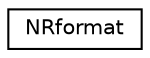 digraph "Graphical Class Hierarchy"
{
 // LATEX_PDF_SIZE
  edge [fontname="Helvetica",fontsize="10",labelfontname="Helvetica",labelfontsize="10"];
  node [fontname="Helvetica",fontsize="10",shape=record];
  rankdir="LR";
  Node0 [label="NRformat",height=0.2,width=0.4,color="black", fillcolor="white", style="filled",URL="$struct_n_rformat.html",tooltip=" "];
}

